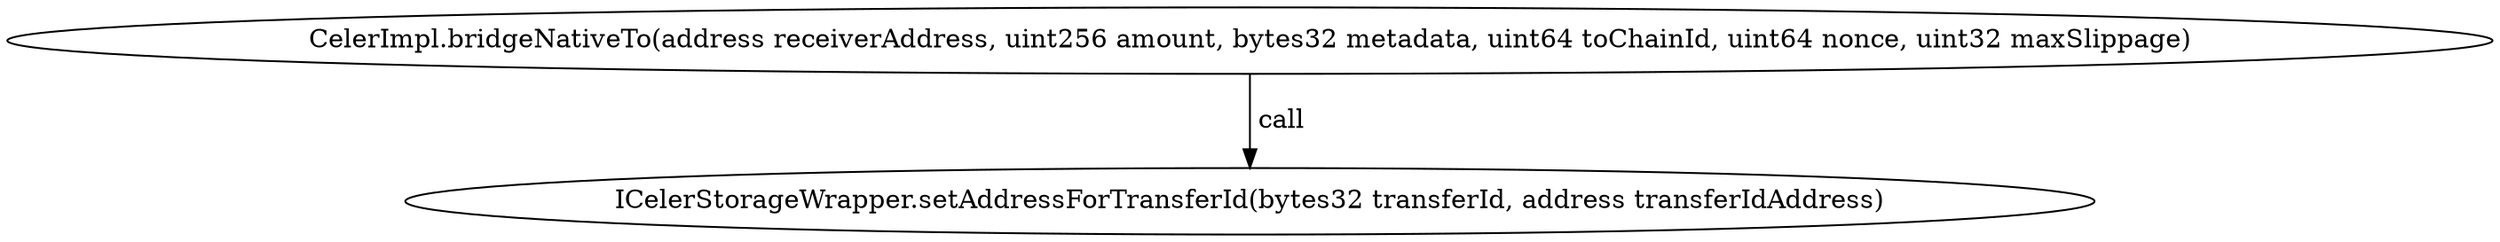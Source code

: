 digraph "" {
	graph [bb="0,0,1120,124.8"];
	node [label="\N"];
	"CelerImpl.bridgeNativeTo(address receiverAddress, uint256 amount, bytes32 metadata, uint64 toChainId, uint64 nonce, uint32 maxSlippage)"	 [height=0.5,
		pos="560,106.8",
		width=15.556];
	"ICelerStorageWrapper.setAddressForTransferId(bytes32 transferId, address transferIdAddress)"	 [height=0.5,
		pos="560,18",
		width=10.532];
	"CelerImpl.bridgeNativeTo(address receiverAddress, uint256 amount, bytes32 metadata, uint64 toChainId, uint64 nonce, uint32 maxSlippage)" -> "ICelerStorageWrapper.setAddressForTransferId(bytes32 transferId, address transferIdAddress)" [key=call,
	label=" call",
	lp="571.86,62.4",
	pos="e,560,36.072 560,88.401 560,76.295 560,60.208 560,46.467"];
}
